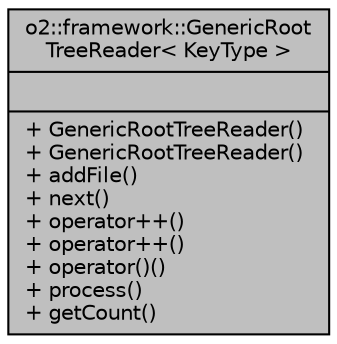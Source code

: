 digraph "o2::framework::GenericRootTreeReader&lt; KeyType &gt;"
{
 // INTERACTIVE_SVG=YES
  bgcolor="transparent";
  edge [fontname="Helvetica",fontsize="10",labelfontname="Helvetica",labelfontsize="10"];
  node [fontname="Helvetica",fontsize="10",shape=record];
  Node1 [label="{o2::framework::GenericRoot\lTreeReader\< KeyType \>\n||+ GenericRootTreeReader()\l+ GenericRootTreeReader()\l+ addFile()\l+ next()\l+ operator++()\l+ operator++()\l+ operator()()\l+ process()\l+ getCount()\l}",height=0.2,width=0.4,color="black", fillcolor="grey75", style="filled", fontcolor="black"];
}
